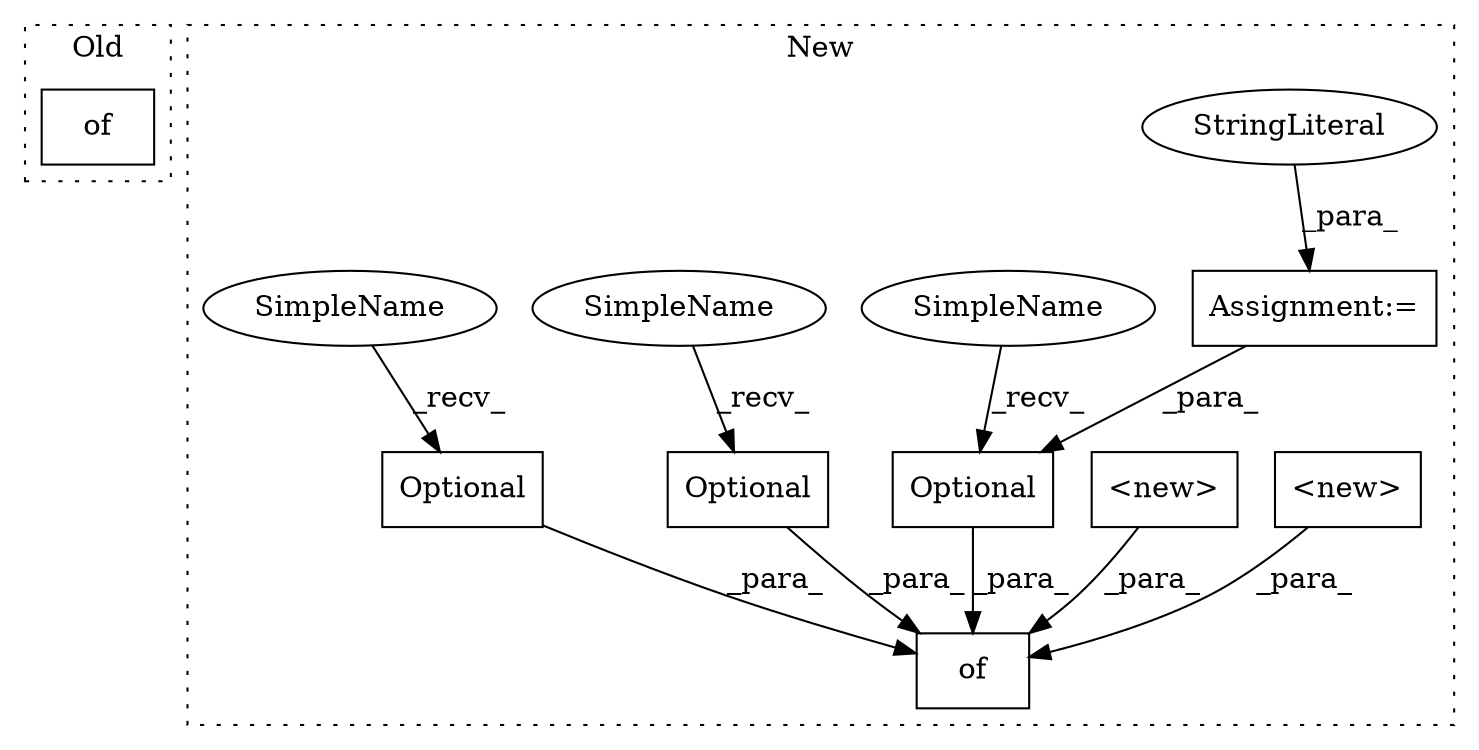digraph G {
subgraph cluster0 {
1 [label="of" a="32" s="2513,2693" l="3,1" shape="box"];
label = "Old";
style="dotted";
}
subgraph cluster1 {
2 [label="Optional" a="32" s="2860,2881" l="9,1" shape="box"];
3 [label="of" a="32" s="2751,3354" l="3,1" shape="box"];
4 [label="Optional" a="32" s="3212,3240" l="9,1" shape="box"];
5 [label="<new>" a="14" s="3148" l="52" shape="box"];
6 [label="Assignment:=" a="7" s="2038" l="1" shape="box"];
7 [label="StringLiteral" a="45" s="2039" l="10" shape="ellipse"];
8 [label="<new>" a="14" s="3331" l="23" shape="box"];
9 [label="Optional" a="32" s="2765,2793" l="9,1" shape="box"];
10 [label="SimpleName" a="42" s="3201" l="10" shape="ellipse"];
11 [label="SimpleName" a="42" s="2754" l="10" shape="ellipse"];
12 [label="SimpleName" a="42" s="2849" l="10" shape="ellipse"];
label = "New";
style="dotted";
}
2 -> 3 [label="_para_"];
4 -> 3 [label="_para_"];
5 -> 3 [label="_para_"];
6 -> 4 [label="_para_"];
7 -> 6 [label="_para_"];
8 -> 3 [label="_para_"];
9 -> 3 [label="_para_"];
10 -> 4 [label="_recv_"];
11 -> 9 [label="_recv_"];
12 -> 2 [label="_recv_"];
}